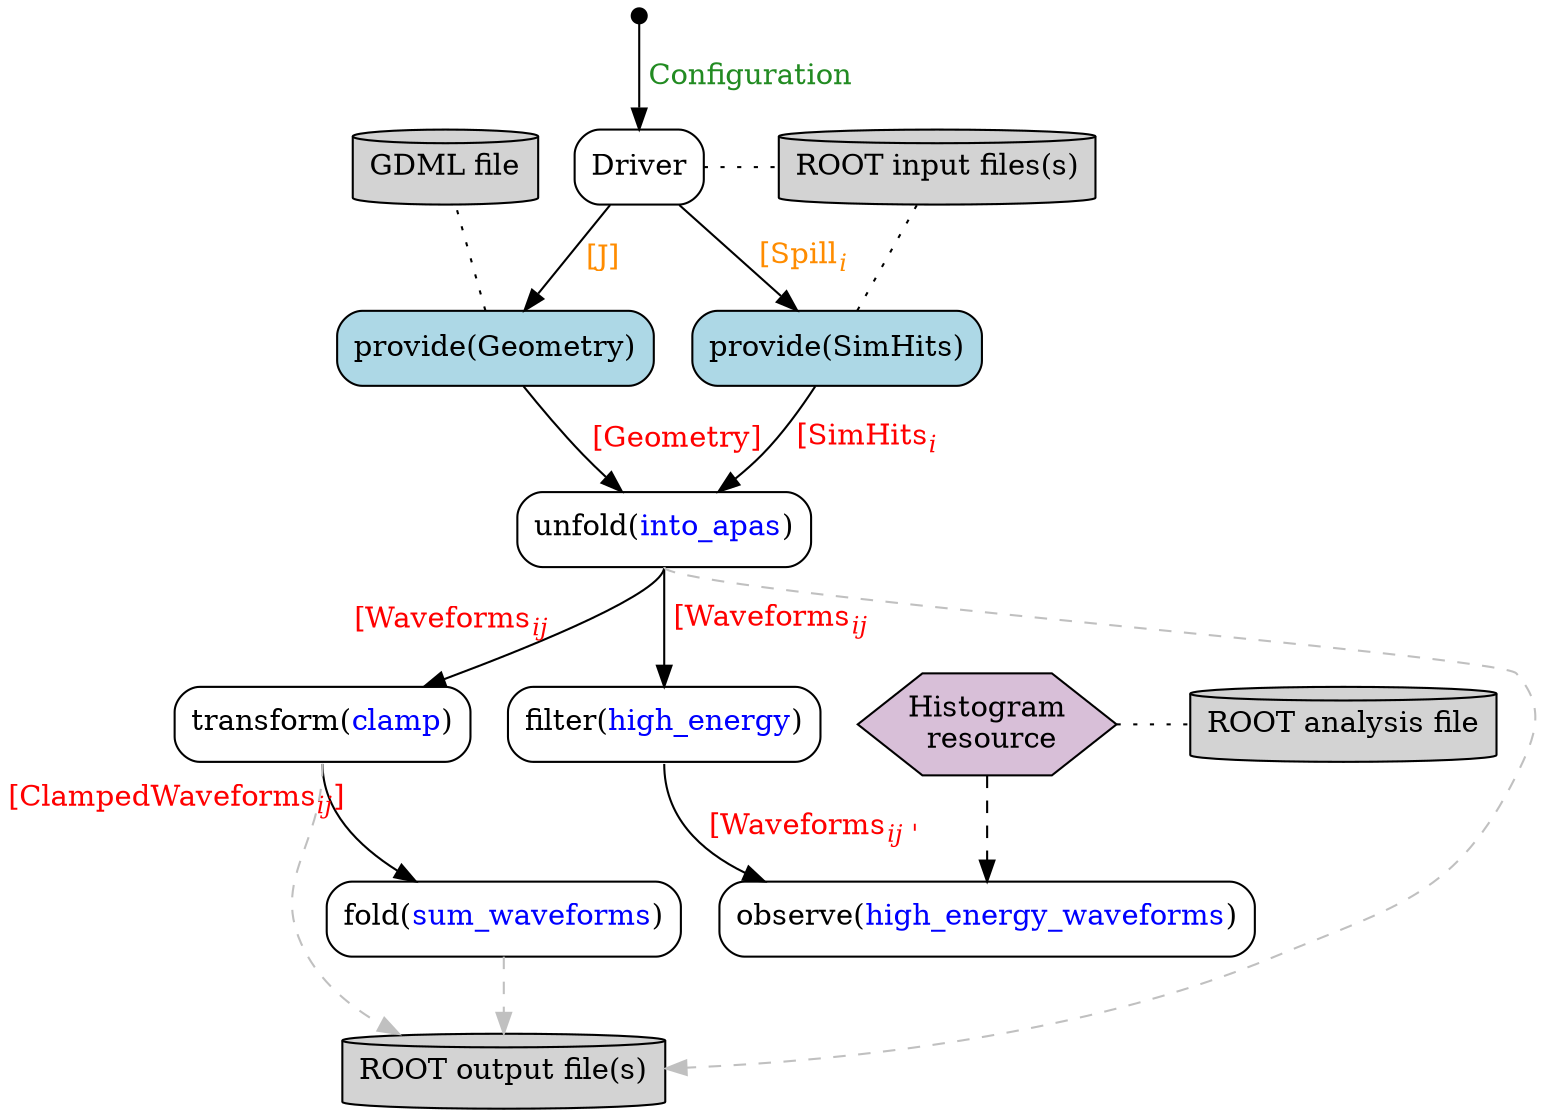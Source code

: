 digraph {
  node [shape="box", style="rounded"]
  edge [fontcolor="red"];

  start [shape="point", width=0.1]
  unfold [label=<unfold(<font color="blue">into_apas</font>)>]
  transform [label=<transform(<font color="blue">clamp</font>)>]
  fold [label=<fold(<font color="blue">sum_waveforms</font>)>]
  filter [label=<filter(<font color="blue">high_energy</font>)>];
  observer [label=<observe(<font color="blue">high_energy_waveforms</font>)>];
  out [label="ROOT output file(s)", shape="cylinder", style="filled", fillcolor="lightgray"]

  {
    rank=same;
    resource [label=<Histogram<br/> resource>,
              shape=hexagon,
              style=filled,
              fillcolor=thistle,
              margin=0];
    root [label="ROOT analysis file", style=filled, shape=cylinder];
  }

  start -> driver [label=" Configuration", fontcolor="forestgreen"];

  {
    rank=same;
    gdml [label="GDML file", shape="cylinder", style="filled", fillcolor="lightgray"]
    driver [label="Driver"];
    input [label="ROOT input files(s)", shape="cylinder", style="filled", fillcolor="lightgray"];
  }

  driver -> input [style="dotted", arrowhead=none];

  {
    rank=same;
    geometry [label="provide(Geometry)", style="filled,rounded", fillcolor="lightblue"];
    sim_hits_provider [label=<provide(SimHits)>, style="filled,rounded" fillcolor="lightblue"];
  }

  driver -> geometry [label=" [J]", fontcolor="darkorange"];
  driver -> sim_hits_provider [label=< [Spill<sub><i>i</i></sub>]>, fontcolor="darkorange"];

  geometry -> gdml [style="dotted", arrowhead=none];
  resource -> root [style="dotted", arrowhead=none];

  sim_hits_provider -> input [style="dotted", arrowhead=none];
  sim_hits_provider -> unfold [label=< [SimHits<sub><i>i</i></sub>]>];
  geometry -> unfold [label=< [Geometry]>];

  unfold:s -> transform [xlabel=< [Waveforms<sub><i>ij</i></sub>]>];
  transform:s -> fold [taillabel=<[ClampedWaveforms<sub><i>ij</i></sub>] >,
                       labelangle=-80,
                       labeldistance=7
                      ];

  unfold:s -> out [style="dashed", color="gray"];
  transform:s -> out [style="dashed", color="gray"];


  unfold:s -> filter [label=< [Waveforms<sub><i>ij</i></sub>]>];
  filter:s -> observer [label=< [Waveforms<sub><i>ij</i> '</sub>]>];
  resource -> observer [style="dashed"];

  fold:s -> out [style="dashed", color="gray"];
}
